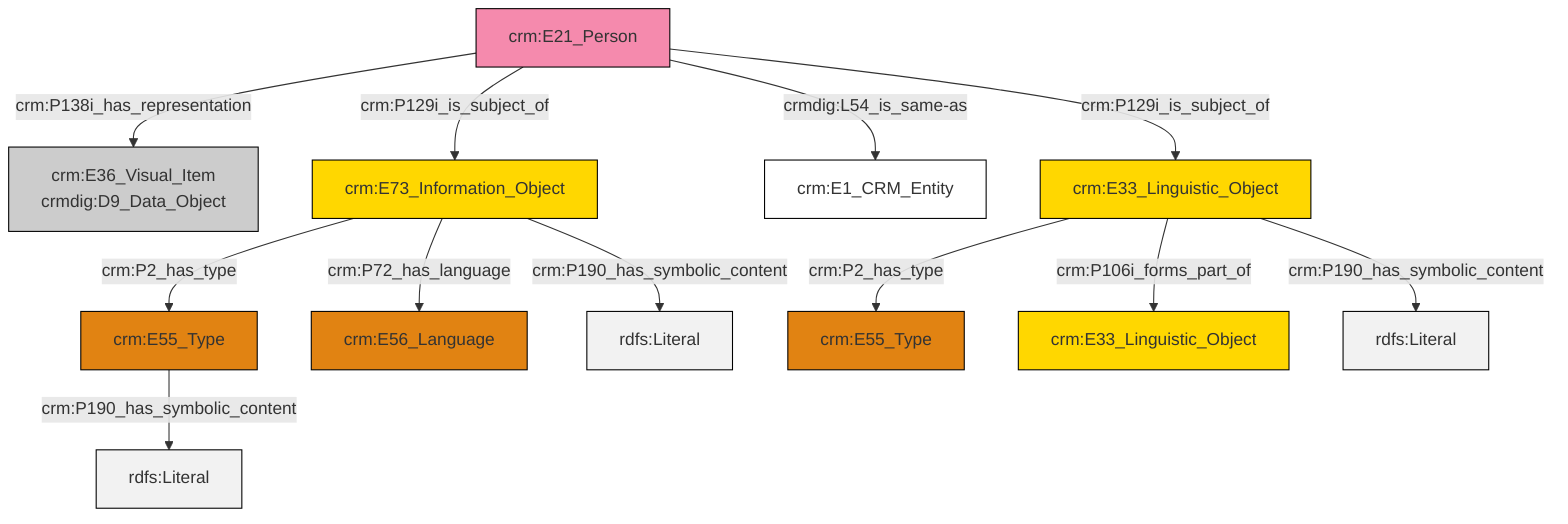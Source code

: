 graph TD
classDef Literal fill:#f2f2f2,stroke:#000000;
classDef CRM_Entity fill:#FFFFFF,stroke:#000000;
classDef Temporal_Entity fill:#00C9E6, stroke:#000000;
classDef Type fill:#E18312, stroke:#000000;
classDef Time-Span fill:#2C9C91, stroke:#000000;
classDef Appellation fill:#FFEB7F, stroke:#000000;
classDef Place fill:#008836, stroke:#000000;
classDef Persistent_Item fill:#B266B2, stroke:#000000;
classDef Conceptual_Object fill:#FFD700, stroke:#000000;
classDef Physical_Thing fill:#D2B48C, stroke:#000000;
classDef Actor fill:#f58aad, stroke:#000000;
classDef PC_Classes fill:#4ce600, stroke:#000000;
classDef Multi fill:#cccccc,stroke:#000000;

2["crm:E33_Linguistic_Object"]:::Conceptual_Object -->|crm:P2_has_type| 0["crm:E55_Type"]:::Type
3["crm:E73_Information_Object"]:::Conceptual_Object -->|crm:P2_has_type| 4["crm:E55_Type"]:::Type
3["crm:E73_Information_Object"]:::Conceptual_Object -->|crm:P72_has_language| 5["crm:E56_Language"]:::Type
3["crm:E73_Information_Object"]:::Conceptual_Object -->|crm:P190_has_symbolic_content| 6[rdfs:Literal]:::Literal
10["crm:E21_Person"]:::Actor -->|crm:P138i_has_representation| 8["crm:E36_Visual_Item<br>crmdig:D9_Data_Object"]:::Multi
2["crm:E33_Linguistic_Object"]:::Conceptual_Object -->|crm:P106i_forms_part_of| 11["crm:E33_Linguistic_Object"]:::Conceptual_Object
10["crm:E21_Person"]:::Actor -->|crm:P129i_is_subject_of| 3["crm:E73_Information_Object"]:::Conceptual_Object
4["crm:E55_Type"]:::Type -->|crm:P190_has_symbolic_content| 18[rdfs:Literal]:::Literal
10["crm:E21_Person"]:::Actor -->|crmdig:L54_is_same-as| 14["crm:E1_CRM_Entity"]:::CRM_Entity
10["crm:E21_Person"]:::Actor -->|crm:P129i_is_subject_of| 2["crm:E33_Linguistic_Object"]:::Conceptual_Object
2["crm:E33_Linguistic_Object"]:::Conceptual_Object -->|crm:P190_has_symbolic_content| 22[rdfs:Literal]:::Literal
